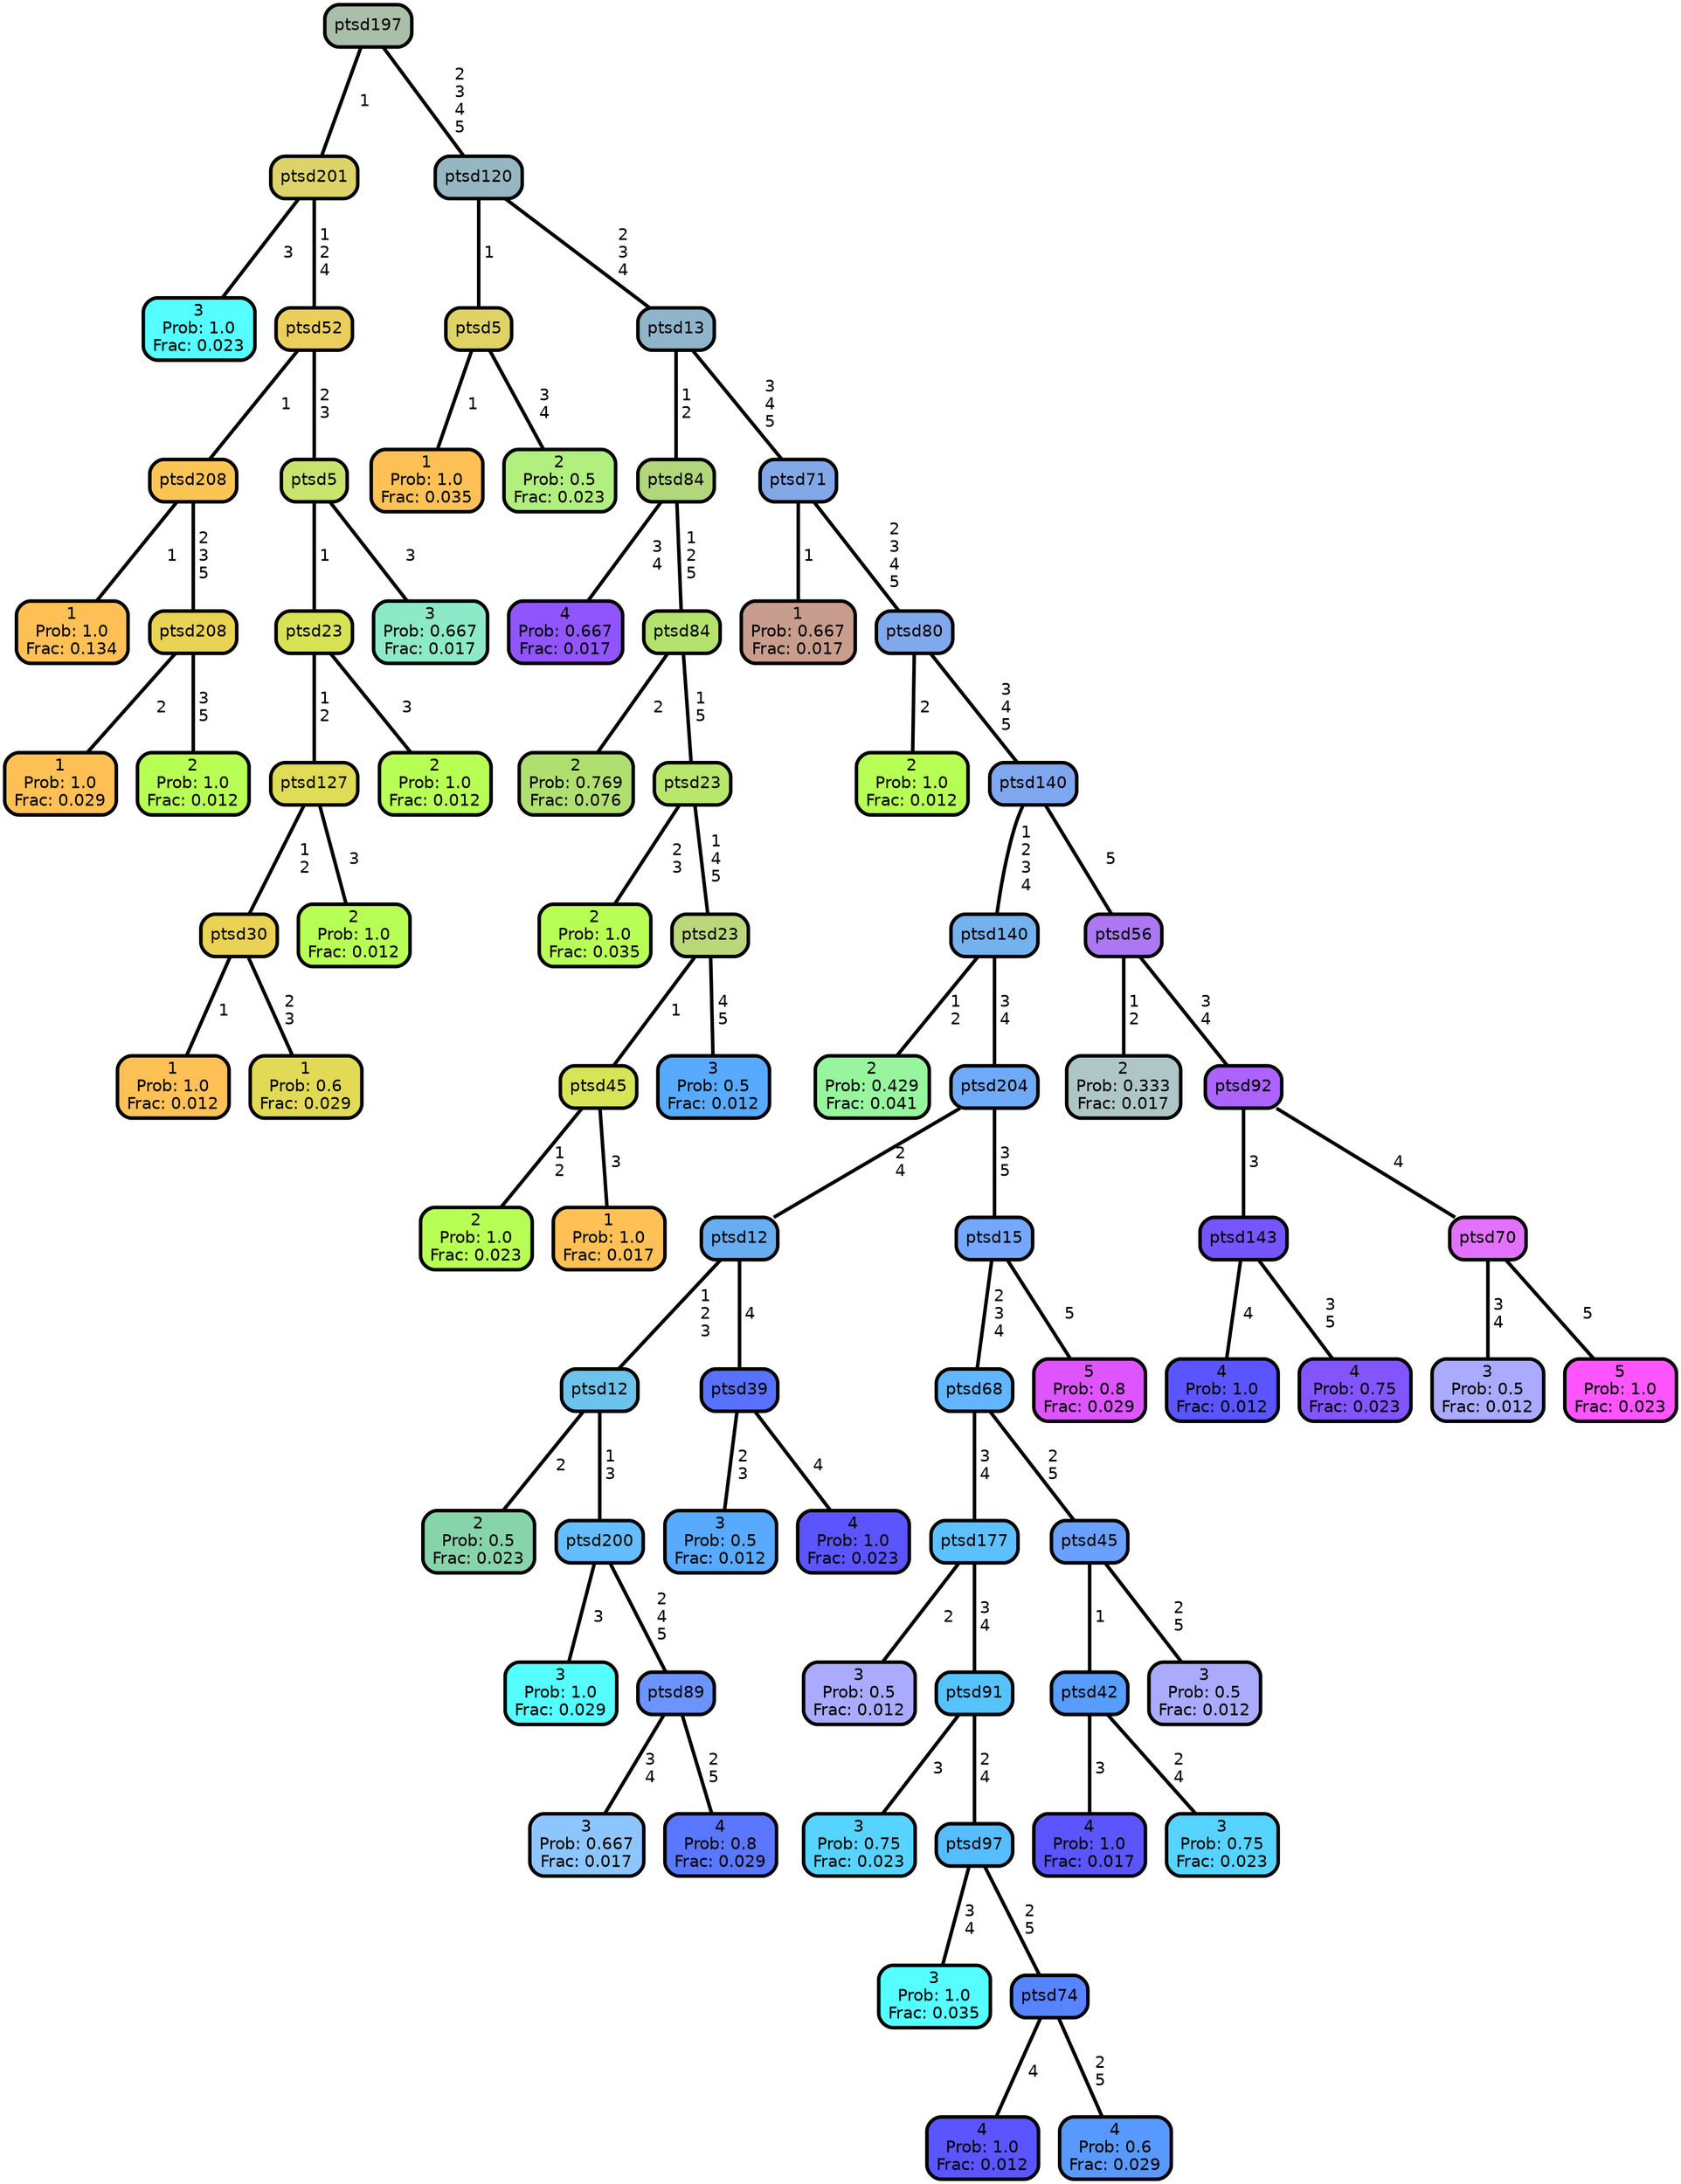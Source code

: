 graph Tree {
node [shape=box, style="filled, rounded",color="black",penwidth="3",fontcolor="black",                 fontname=helvetica] ;
graph [ranksep="0 equally", splines=straight,                 bgcolor=transparent, dpi=200] ;
edge [fontname=helvetica, color=black] ;
0 [label="3
Prob: 1.0
Frac: 0.023", fillcolor="#55ffff"] ;
1 [label="ptsd201", fillcolor="#ddd36a"] ;
2 [label="1
Prob: 1.0
Frac: 0.134", fillcolor="#ffc155"] ;
3 [label="ptsd208", fillcolor="#fac555"] ;
4 [label="1
Prob: 1.0
Frac: 0.029", fillcolor="#ffc155"] ;
5 [label="ptsd208", fillcolor="#ead255"] ;
6 [label="2
Prob: 1.0
Frac: 0.012", fillcolor="#b8ff55"] ;
7 [label="ptsd52", fillcolor="#eacf5c"] ;
8 [label="1
Prob: 1.0
Frac: 0.012", fillcolor="#ffc155"] ;
9 [label="ptsd30", fillcolor="#ead255"] ;
10 [label="1
Prob: 0.6
Frac: 0.029", fillcolor="#e2d955"] ;
11 [label="ptsd127", fillcolor="#dfdc55"] ;
12 [label="2
Prob: 1.0
Frac: 0.012", fillcolor="#b8ff55"] ;
13 [label="ptsd23", fillcolor="#d8e255"] ;
14 [label="2
Prob: 1.0
Frac: 0.012", fillcolor="#b8ff55"] ;
15 [label="ptsd5", fillcolor="#c8e46d"] ;
16 [label="3
Prob: 0.667
Frac: 0.017", fillcolor="#8deac6"] ;
17 [label="ptsd197", fillcolor="#aabfaa"] ;
18 [label="1
Prob: 1.0
Frac: 0.035", fillcolor="#ffc155"] ;
19 [label="ptsd5", fillcolor="#dfd366"] ;
20 [label="2
Prob: 0.5
Frac: 0.023", fillcolor="#b1ef7f"] ;
21 [label="ptsd120", fillcolor="#96b7c2"] ;
22 [label="4
Prob: 0.667
Frac: 0.017", fillcolor="#9155ff"] ;
23 [label="ptsd84", fillcolor="#b1d67b"] ;
24 [label="2
Prob: 0.769
Frac: 0.076", fillcolor="#afe06f"] ;
25 [label="ptsd84", fillcolor="#b4e36d"] ;
26 [label="2
Prob: 1.0
Frac: 0.035", fillcolor="#b8ff55"] ;
27 [label="ptsd23", fillcolor="#b9e76b"] ;
28 [label="2
Prob: 1.0
Frac: 0.023", fillcolor="#b8ff55"] ;
29 [label="ptsd45", fillcolor="#d6e455"] ;
30 [label="1
Prob: 1.0
Frac: 0.017", fillcolor="#ffc155"] ;
31 [label="ptsd23", fillcolor="#bad77a"] ;
32 [label="3
Prob: 0.5
Frac: 0.012", fillcolor="#57aaff"] ;
33 [label="ptsd13", fillcolor="#8fb5ca"] ;
34 [label="1
Prob: 0.667
Frac: 0.017", fillcolor="#c89d8d"] ;
35 [label="ptsd71", fillcolor="#82a8e8"] ;
36 [label="2
Prob: 1.0
Frac: 0.012", fillcolor="#b8ff55"] ;
37 [label="ptsd80", fillcolor="#80a9eb"] ;
38 [label="2
Prob: 0.429
Frac: 0.041", fillcolor="#97f69d"] ;
39 [label="ptsd140", fillcolor="#74b2ee"] ;
40 [label="2
Prob: 0.5
Frac: 0.023", fillcolor="#87d4aa"] ;
41 [label="ptsd12", fillcolor="#6cc3eb"] ;
42 [label="3
Prob: 1.0
Frac: 0.029", fillcolor="#55ffff"] ;
43 [label="ptsd200", fillcolor="#63bdff"] ;
44 [label="3
Prob: 0.667
Frac: 0.017", fillcolor="#8dc6ff"] ;
45 [label="ptsd89", fillcolor="#6c94ff"] ;
46 [label="4
Prob: 0.8
Frac: 0.029", fillcolor="#5977ff"] ;
47 [label="ptsd12", fillcolor="#67adf0"] ;
48 [label="3
Prob: 0.5
Frac: 0.012", fillcolor="#57aaff"] ;
49 [label="ptsd39", fillcolor="#5971ff"] ;
50 [label="4
Prob: 1.0
Frac: 0.023", fillcolor="#5a55ff"] ;
51 [label="ptsd204", fillcolor="#6faaf8"] ;
52 [label="3
Prob: 0.5
Frac: 0.012", fillcolor="#aaaaff"] ;
53 [label="ptsd177", fillcolor="#5fc0ff"] ;
54 [label="3
Prob: 0.75
Frac: 0.023", fillcolor="#56d4ff"] ;
55 [label="ptsd91", fillcolor="#56c3ff"] ;
56 [label="3
Prob: 1.0
Frac: 0.035", fillcolor="#55ffff"] ;
57 [label="ptsd97", fillcolor="#56bdff"] ;
58 [label="4
Prob: 1.0
Frac: 0.012", fillcolor="#5a55ff"] ;
59 [label="ptsd74", fillcolor="#5885ff"] ;
60 [label="4
Prob: 0.6
Frac: 0.029", fillcolor="#5899ff"] ;
61 [label="ptsd68", fillcolor="#62b6ff"] ;
62 [label="4
Prob: 1.0
Frac: 0.017", fillcolor="#5a55ff"] ;
63 [label="ptsd42", fillcolor="#579dff"] ;
64 [label="3
Prob: 0.75
Frac: 0.023", fillcolor="#56d4ff"] ;
65 [label="ptsd45", fillcolor="#6aa0ff"] ;
66 [label="3
Prob: 0.5
Frac: 0.012", fillcolor="#aaaaff"] ;
67 [label="ptsd15", fillcolor="#75a7ff"] ;
68 [label="5
Prob: 0.8
Frac: 0.029", fillcolor="#de55ff"] ;
69 [label="ptsd140", fillcolor="#7ea7ef"] ;
70 [label="2
Prob: 0.333
Frac: 0.017", fillcolor="#aec6c6"] ;
71 [label="ptsd56", fillcolor="#ac77f3"] ;
72 [label="4
Prob: 1.0
Frac: 0.012", fillcolor="#5a55ff"] ;
73 [label="ptsd143", fillcolor="#7555ff"] ;
74 [label="4
Prob: 0.75
Frac: 0.023", fillcolor="#8355ff"] ;
75 [label="ptsd92", fillcolor="#ac63ff"] ;
76 [label="3
Prob: 0.5
Frac: 0.012", fillcolor="#aaaaff"] ;
77 [label="ptsd70", fillcolor="#e271ff"] ;
78 [label="5
Prob: 1.0
Frac: 0.023", fillcolor="#ff55ff"] ;
1 -- 0 [label=" 3",penwidth=3] ;
1 -- 7 [label=" 1\n 2\n 4",penwidth=3] ;
3 -- 2 [label=" 1",penwidth=3] ;
3 -- 5 [label=" 2\n 3\n 5",penwidth=3] ;
5 -- 4 [label=" 2",penwidth=3] ;
5 -- 6 [label=" 3\n 5",penwidth=3] ;
7 -- 3 [label=" 1",penwidth=3] ;
7 -- 15 [label=" 2\n 3",penwidth=3] ;
9 -- 8 [label=" 1",penwidth=3] ;
9 -- 10 [label=" 2\n 3",penwidth=3] ;
11 -- 9 [label=" 1\n 2",penwidth=3] ;
11 -- 12 [label=" 3",penwidth=3] ;
13 -- 11 [label=" 1\n 2",penwidth=3] ;
13 -- 14 [label=" 3",penwidth=3] ;
15 -- 13 [label=" 1",penwidth=3] ;
15 -- 16 [label=" 3",penwidth=3] ;
17 -- 1 [label=" 1",penwidth=3] ;
17 -- 21 [label=" 2\n 3\n 4\n 5",penwidth=3] ;
19 -- 18 [label=" 1",penwidth=3] ;
19 -- 20 [label=" 3\n 4",penwidth=3] ;
21 -- 19 [label=" 1",penwidth=3] ;
21 -- 33 [label=" 2\n 3\n 4",penwidth=3] ;
23 -- 22 [label=" 3\n 4",penwidth=3] ;
23 -- 25 [label=" 1\n 2\n 5",penwidth=3] ;
25 -- 24 [label=" 2",penwidth=3] ;
25 -- 27 [label=" 1\n 5",penwidth=3] ;
27 -- 26 [label=" 2\n 3",penwidth=3] ;
27 -- 31 [label=" 1\n 4\n 5",penwidth=3] ;
29 -- 28 [label=" 1\n 2",penwidth=3] ;
29 -- 30 [label=" 3",penwidth=3] ;
31 -- 29 [label=" 1",penwidth=3] ;
31 -- 32 [label=" 4\n 5",penwidth=3] ;
33 -- 23 [label=" 1\n 2",penwidth=3] ;
33 -- 35 [label=" 3\n 4\n 5",penwidth=3] ;
35 -- 34 [label=" 1",penwidth=3] ;
35 -- 37 [label=" 2\n 3\n 4\n 5",penwidth=3] ;
37 -- 36 [label=" 2",penwidth=3] ;
37 -- 69 [label=" 3\n 4\n 5",penwidth=3] ;
39 -- 38 [label=" 1\n 2",penwidth=3] ;
39 -- 51 [label=" 3\n 4",penwidth=3] ;
41 -- 40 [label=" 2",penwidth=3] ;
41 -- 43 [label=" 1\n 3",penwidth=3] ;
43 -- 42 [label=" 3",penwidth=3] ;
43 -- 45 [label=" 2\n 4\n 5",penwidth=3] ;
45 -- 44 [label=" 3\n 4",penwidth=3] ;
45 -- 46 [label=" 2\n 5",penwidth=3] ;
47 -- 41 [label=" 1\n 2\n 3",penwidth=3] ;
47 -- 49 [label=" 4",penwidth=3] ;
49 -- 48 [label=" 2\n 3",penwidth=3] ;
49 -- 50 [label=" 4",penwidth=3] ;
51 -- 47 [label=" 2\n 4",penwidth=3] ;
51 -- 67 [label=" 3\n 5",penwidth=3] ;
53 -- 52 [label=" 2",penwidth=3] ;
53 -- 55 [label=" 3\n 4",penwidth=3] ;
55 -- 54 [label=" 3",penwidth=3] ;
55 -- 57 [label=" 2\n 4",penwidth=3] ;
57 -- 56 [label=" 3\n 4",penwidth=3] ;
57 -- 59 [label=" 2\n 5",penwidth=3] ;
59 -- 58 [label=" 4",penwidth=3] ;
59 -- 60 [label=" 2\n 5",penwidth=3] ;
61 -- 53 [label=" 3\n 4",penwidth=3] ;
61 -- 65 [label=" 2\n 5",penwidth=3] ;
63 -- 62 [label=" 3",penwidth=3] ;
63 -- 64 [label=" 2\n 4",penwidth=3] ;
65 -- 63 [label=" 1",penwidth=3] ;
65 -- 66 [label=" 2\n 5",penwidth=3] ;
67 -- 61 [label=" 2\n 3\n 4",penwidth=3] ;
67 -- 68 [label=" 5",penwidth=3] ;
69 -- 39 [label=" 1\n 2\n 3\n 4",penwidth=3] ;
69 -- 71 [label=" 5",penwidth=3] ;
71 -- 70 [label=" 1\n 2",penwidth=3] ;
71 -- 75 [label=" 3\n 4",penwidth=3] ;
73 -- 72 [label=" 4",penwidth=3] ;
73 -- 74 [label=" 3\n 5",penwidth=3] ;
75 -- 73 [label=" 3",penwidth=3] ;
75 -- 77 [label=" 4",penwidth=3] ;
77 -- 76 [label=" 3\n 4",penwidth=3] ;
77 -- 78 [label=" 5",penwidth=3] ;
{rank = same;}}